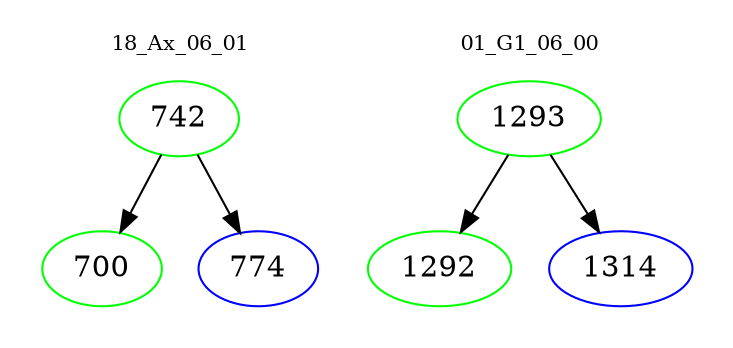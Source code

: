 digraph{
subgraph cluster_0 {
color = white
label = "18_Ax_06_01";
fontsize=10;
T0_742 [label="742", color="green"]
T0_742 -> T0_700 [color="black"]
T0_700 [label="700", color="green"]
T0_742 -> T0_774 [color="black"]
T0_774 [label="774", color="blue"]
}
subgraph cluster_1 {
color = white
label = "01_G1_06_00";
fontsize=10;
T1_1293 [label="1293", color="green"]
T1_1293 -> T1_1292 [color="black"]
T1_1292 [label="1292", color="green"]
T1_1293 -> T1_1314 [color="black"]
T1_1314 [label="1314", color="blue"]
}
}

